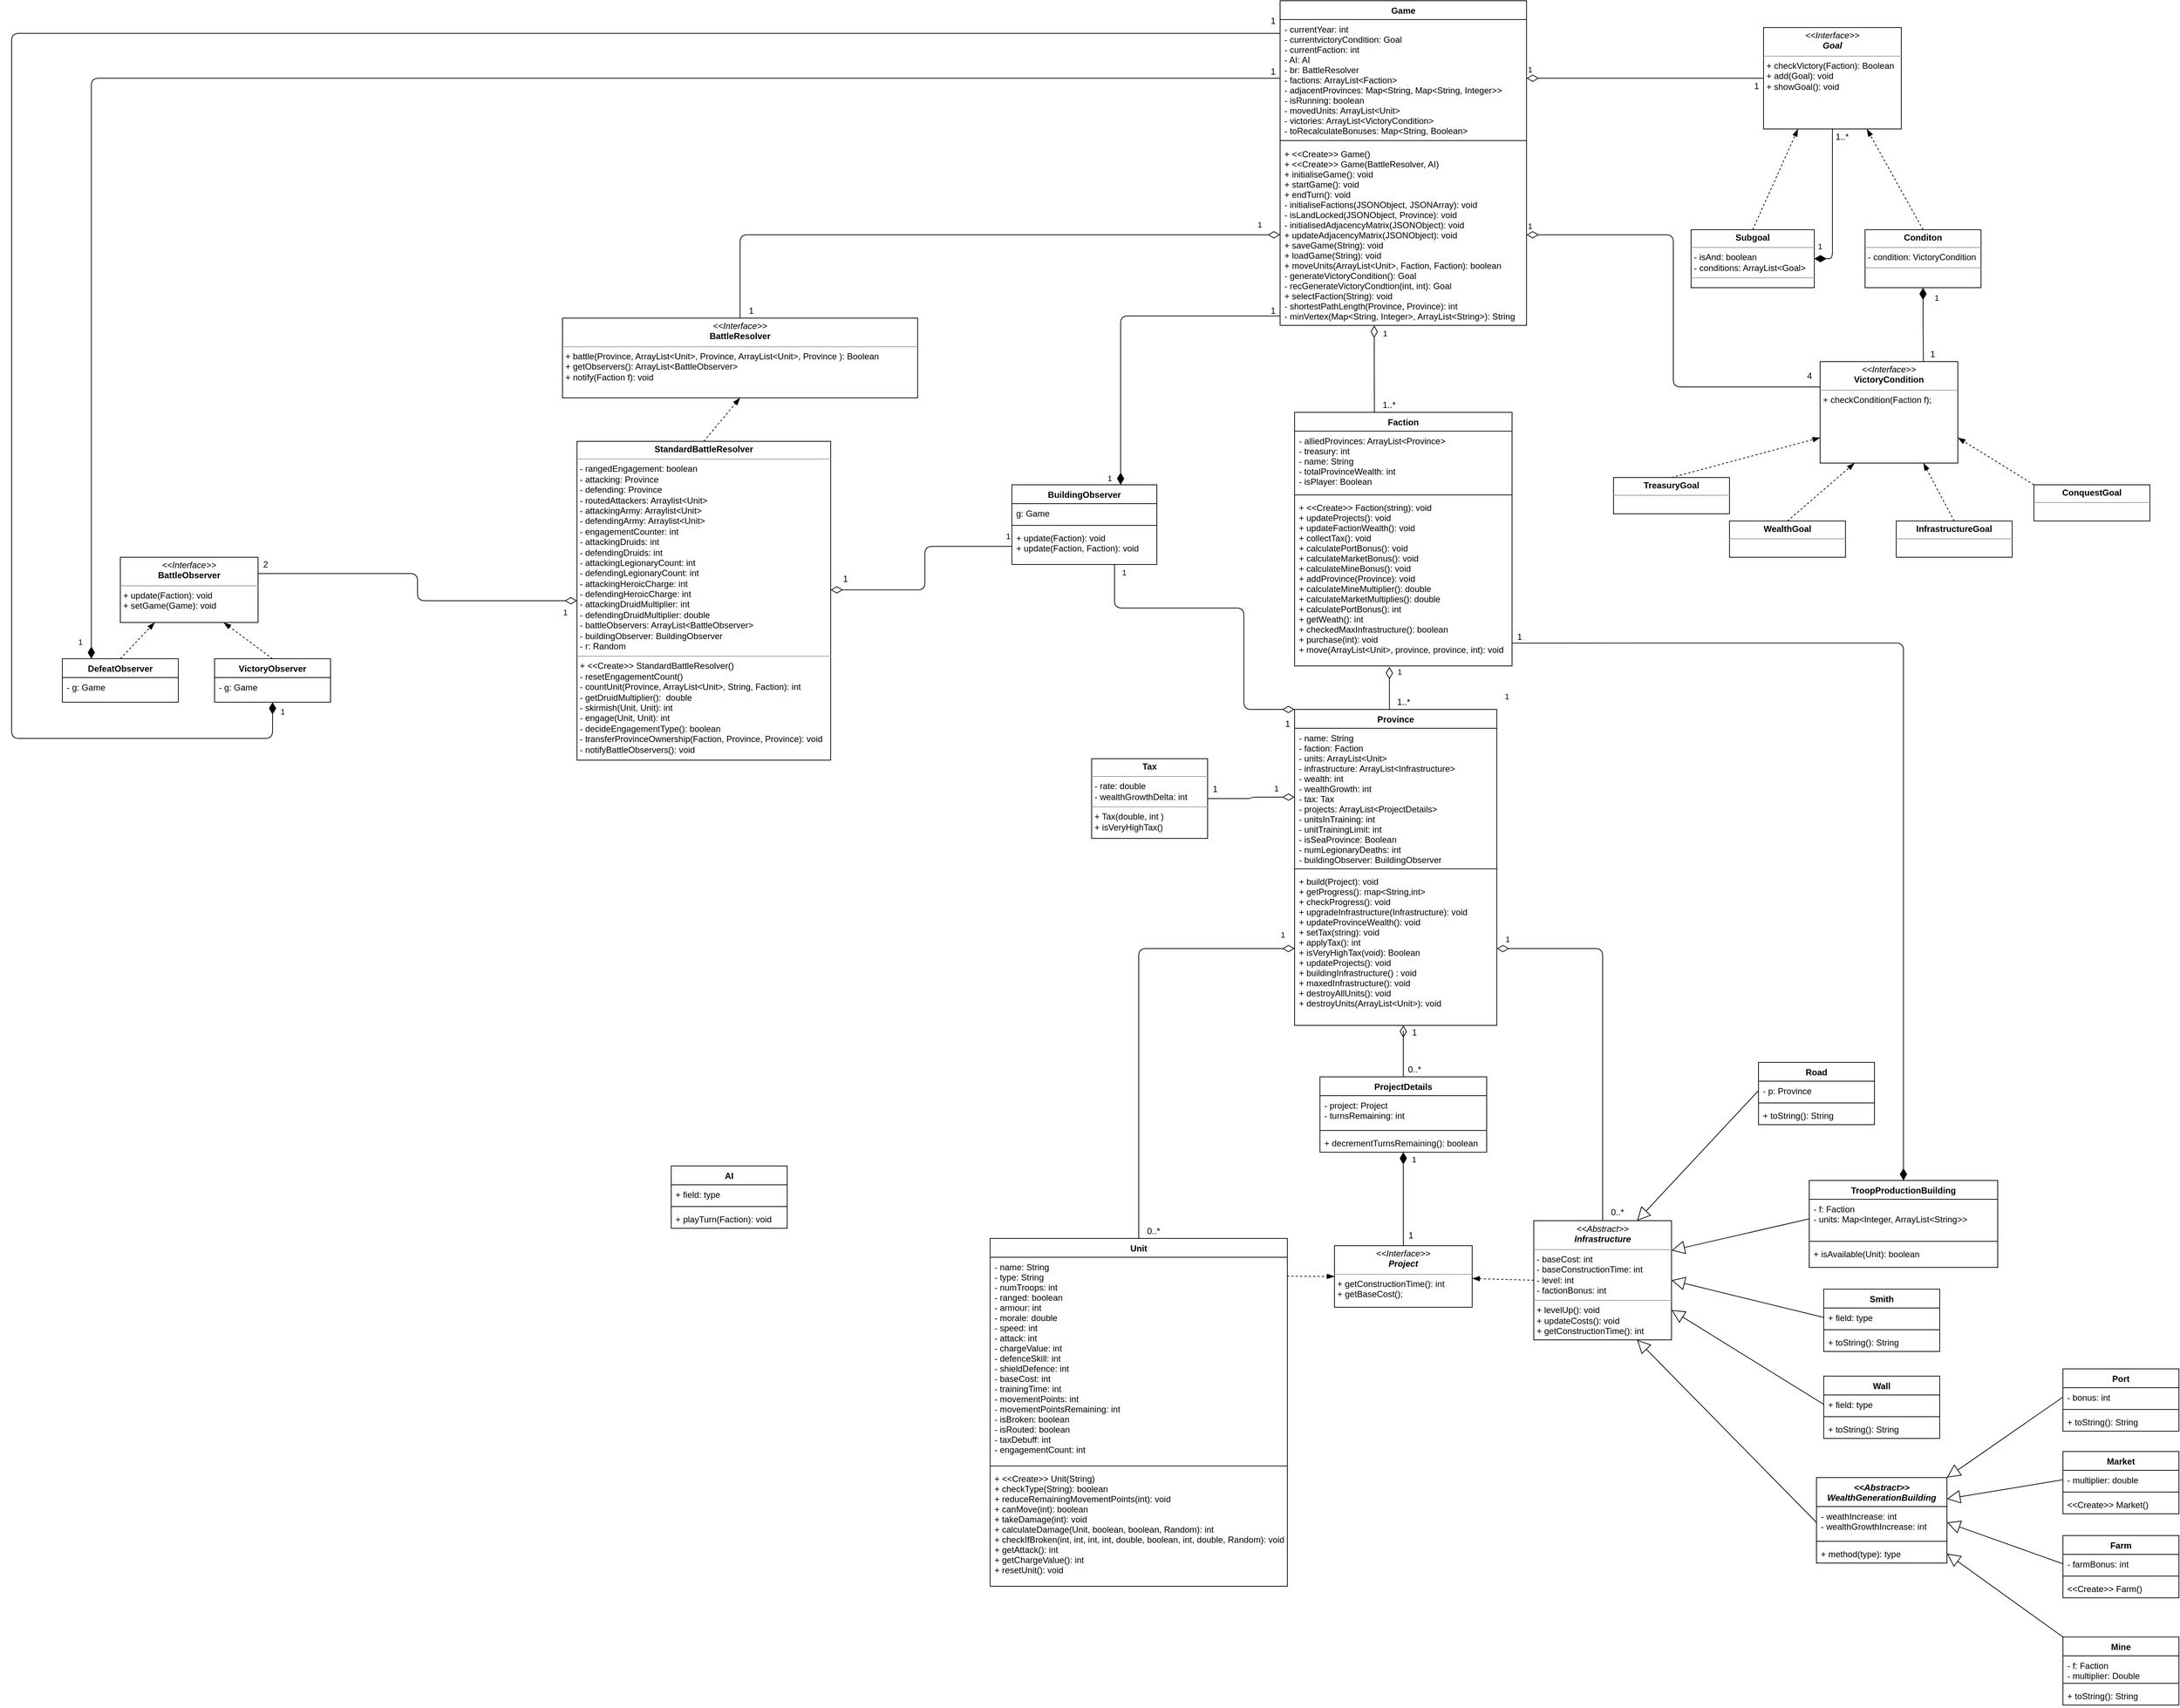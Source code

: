 <mxfile version="13.6.5">
    <diagram id="9PjJHHfhZJV7RTY0kCFV" name="Page-1">
        <mxGraphModel dx="1655" dy="1419" grid="1" gridSize="10" guides="1" tooltips="1" connect="1" arrows="1" fold="1" page="1" pageScale="1" pageWidth="827" pageHeight="1169" math="0" shadow="0">
            <root>
                <mxCell id="0"/>
                <mxCell id="1" parent="0"/>
                <mxCell id="140" value="&lt;p style=&quot;margin: 0px ; margin-top: 4px ; text-align: center&quot;&gt;&lt;i&gt;&amp;lt;&amp;lt;Interface&amp;gt;&amp;gt;&lt;/i&gt;&lt;br&gt;&lt;b&gt;&lt;i&gt;Goal&lt;/i&gt;&lt;/b&gt;&lt;/p&gt;&lt;hr size=&quot;1&quot;&gt;&lt;p style=&quot;margin: 0px ; margin-left: 4px&quot;&gt;&lt;span&gt;+ checkVictory(Faction): Boolean&lt;/span&gt;&lt;br&gt;&lt;/p&gt;&lt;p style=&quot;margin: 0px ; margin-left: 4px&quot;&gt;+ add(Goal): void&lt;/p&gt;&lt;p style=&quot;margin: 0px ; margin-left: 4px&quot;&gt;+ showGoal(): void&lt;/p&gt;" style="verticalAlign=top;align=left;overflow=fill;fontSize=12;fontFamily=Helvetica;html=1;" parent="1" vertex="1">
                    <mxGeometry x="1767" y="-131" width="190" height="140" as="geometry"/>
                </mxCell>
                <mxCell id="141" value="&lt;p style=&quot;margin: 0px ; margin-top: 4px ; text-align: center&quot;&gt;&lt;b&gt;Subgoal&lt;/b&gt;&lt;/p&gt;&lt;hr size=&quot;1&quot;&gt;&lt;p style=&quot;margin: 0px ; margin-left: 4px&quot;&gt;- isAnd: boolean&amp;nbsp;&lt;/p&gt;&lt;p style=&quot;margin: 0px ; margin-left: 4px&quot;&gt;- conditions: ArrayList&amp;lt;Goal&amp;gt;&lt;/p&gt;&lt;hr size=&quot;1&quot;&gt;&lt;p style=&quot;margin: 0px ; margin-left: 4px&quot;&gt;&lt;br&gt;&lt;/p&gt;" style="verticalAlign=top;align=left;overflow=fill;fontSize=12;fontFamily=Helvetica;html=1;" parent="1" vertex="1">
                    <mxGeometry x="1667" y="148" width="170" height="80" as="geometry"/>
                </mxCell>
                <mxCell id="142" value="&lt;p style=&quot;margin: 0px ; margin-top: 4px ; text-align: center&quot;&gt;&lt;b&gt;Conditon&lt;/b&gt;&lt;/p&gt;&lt;hr size=&quot;1&quot;&gt;&lt;p style=&quot;margin: 0px ; margin-left: 4px&quot;&gt;- condition: VictoryCondition&amp;nbsp;&lt;/p&gt;&lt;hr size=&quot;1&quot;&gt;&lt;p style=&quot;margin: 0px ; margin-left: 4px&quot;&gt;&lt;br&gt;&lt;/p&gt;" style="verticalAlign=top;align=left;overflow=fill;fontSize=12;fontFamily=Helvetica;html=1;" parent="1" vertex="1">
                    <mxGeometry x="1907" y="148" width="160" height="80" as="geometry"/>
                </mxCell>
                <mxCell id="144" value="&lt;p style=&quot;margin: 0px ; margin-top: 4px ; text-align: center&quot;&gt;&lt;b&gt;Tax&lt;/b&gt;&lt;/p&gt;&lt;hr size=&quot;1&quot;&gt;&lt;p style=&quot;margin: 0px ; margin-left: 4px&quot;&gt;- rate: double&lt;/p&gt;&lt;p style=&quot;margin: 0px ; margin-left: 4px&quot;&gt;- wealthGrowthDelta: int&lt;/p&gt;&lt;hr size=&quot;1&quot;&gt;&lt;p style=&quot;margin: 0px ; margin-left: 4px&quot;&gt;+ Tax(double, int )&amp;nbsp;&lt;/p&gt;&lt;p style=&quot;margin: 0px ; margin-left: 4px&quot;&gt;+ isVeryHighTax()&lt;/p&gt;" style="verticalAlign=top;align=left;overflow=fill;fontSize=12;fontFamily=Helvetica;html=1;" parent="1" vertex="1">
                    <mxGeometry x="840" y="878" width="160" height="110" as="geometry"/>
                </mxCell>
                <mxCell id="145" value="&lt;p style=&quot;margin: 0px ; margin-top: 4px ; text-align: center&quot;&gt;&lt;i&gt;&amp;lt;&amp;lt;Interface&amp;gt;&amp;gt;&lt;/i&gt;&lt;br&gt;&lt;b&gt;VictoryCondition&lt;/b&gt;&lt;/p&gt;&lt;hr size=&quot;1&quot;&gt;&lt;p style=&quot;margin: 0px ; margin-left: 4px&quot;&gt;&lt;span&gt;+ checkCondition(Faction f);&lt;br&gt;&lt;/span&gt;&lt;/p&gt;" style="verticalAlign=top;align=left;overflow=fill;fontSize=12;fontFamily=Helvetica;html=1;" parent="1" vertex="1">
                    <mxGeometry x="1845" y="330" width="190" height="140" as="geometry"/>
                </mxCell>
                <mxCell id="146" value="&lt;p style=&quot;margin: 0px ; margin-top: 4px ; text-align: center&quot;&gt;&lt;b&gt;TreasuryGoal&lt;/b&gt;&lt;/p&gt;&lt;hr size=&quot;1&quot;&gt;&lt;p style=&quot;margin: 0px ; margin-left: 4px&quot;&gt;&lt;/p&gt;&lt;p style=&quot;margin: 0px ; margin-left: 4px&quot;&gt;&lt;br&gt;&lt;/p&gt;" style="verticalAlign=top;align=left;overflow=fill;fontSize=12;fontFamily=Helvetica;html=1;" parent="1" vertex="1">
                    <mxGeometry x="1560" y="490" width="160" height="50" as="geometry"/>
                </mxCell>
                <mxCell id="148" value="&lt;p style=&quot;margin: 0px ; margin-top: 4px ; text-align: center&quot;&gt;&lt;b&gt;WealthGoal&lt;/b&gt;&lt;/p&gt;&lt;hr size=&quot;1&quot;&gt;&lt;p style=&quot;margin: 0px ; margin-left: 4px&quot;&gt;&lt;/p&gt;&lt;p style=&quot;margin: 0px ; margin-left: 4px&quot;&gt;&lt;br&gt;&lt;/p&gt;" style="verticalAlign=top;align=left;overflow=fill;fontSize=12;fontFamily=Helvetica;html=1;" parent="1" vertex="1">
                    <mxGeometry x="1720" y="550" width="160" height="50" as="geometry"/>
                </mxCell>
                <mxCell id="149" value="&lt;p style=&quot;margin: 0px ; margin-top: 4px ; text-align: center&quot;&gt;&lt;b&gt;InfrastructureGoal&lt;/b&gt;&lt;/p&gt;&lt;hr size=&quot;1&quot;&gt;&lt;p style=&quot;margin: 0px ; margin-left: 4px&quot;&gt;&lt;/p&gt;&lt;p style=&quot;margin: 0px ; margin-left: 4px&quot;&gt;&lt;br&gt;&lt;/p&gt;" style="verticalAlign=top;align=left;overflow=fill;fontSize=12;fontFamily=Helvetica;html=1;" parent="1" vertex="1">
                    <mxGeometry x="1950" y="550" width="160" height="50" as="geometry"/>
                </mxCell>
                <mxCell id="150" value="&lt;p style=&quot;margin: 0px ; margin-top: 4px ; text-align: center&quot;&gt;&lt;b&gt;ConquestGoal&lt;/b&gt;&lt;/p&gt;&lt;hr size=&quot;1&quot;&gt;&lt;p style=&quot;margin: 0px ; margin-left: 4px&quot;&gt;&lt;/p&gt;&lt;p style=&quot;margin: 0px ; margin-left: 4px&quot;&gt;&lt;br&gt;&lt;/p&gt;" style="verticalAlign=top;align=left;overflow=fill;fontSize=12;fontFamily=Helvetica;html=1;" parent="1" vertex="1">
                    <mxGeometry x="2140" y="500" width="160" height="50" as="geometry"/>
                </mxCell>
                <mxCell id="151" value="&lt;p style=&quot;margin: 0px ; margin-top: 4px ; text-align: center&quot;&gt;&lt;i&gt;&amp;lt;&amp;lt;Interface&amp;gt;&amp;gt;&lt;/i&gt;&lt;br&gt;&lt;b&gt;BattleResolver&lt;/b&gt;&lt;/p&gt;&lt;hr size=&quot;1&quot;&gt;&lt;p style=&quot;margin: 0px ; margin-left: 4px&quot;&gt;&lt;span&gt;+ battle(Province, ArrayList&amp;lt;Unit&amp;gt;, Province, ArrayList&amp;lt;Unit&amp;gt;, Province ): Boolean&lt;/span&gt;&lt;br&gt;&lt;/p&gt;&lt;p style=&quot;margin: 0px ; margin-left: 4px&quot;&gt;+ getObservers(): ArrayList&amp;lt;BattleObserver&amp;gt;&lt;/p&gt;&lt;p style=&quot;margin: 0px ; margin-left: 4px&quot;&gt;+ notify(Faction f): void&lt;/p&gt;" style="verticalAlign=top;align=left;overflow=fill;fontSize=12;fontFamily=Helvetica;html=1;" parent="1" vertex="1">
                    <mxGeometry x="110" y="270" width="490" height="110" as="geometry"/>
                </mxCell>
                <mxCell id="152" value="&lt;p style=&quot;margin: 0px ; margin-top: 4px ; text-align: center&quot;&gt;&lt;b&gt;StandardBattleResolver&lt;/b&gt;&lt;/p&gt;&lt;hr size=&quot;1&quot;&gt;&lt;p style=&quot;margin: 0px ; margin-left: 4px&quot;&gt;- rangedEngagement: boolean&amp;nbsp;&lt;/p&gt;&lt;p style=&quot;margin: 0px ; margin-left: 4px&quot;&gt;- attacking: Province&lt;/p&gt;&lt;p style=&quot;margin: 0px ; margin-left: 4px&quot;&gt;- defending: Province&lt;/p&gt;&lt;p style=&quot;margin: 0px ; margin-left: 4px&quot;&gt;- routedAttackers: Arraylist&amp;lt;Unit&amp;gt;&lt;/p&gt;&lt;p style=&quot;margin: 0px ; margin-left: 4px&quot;&gt;- attackingArmy: Arraylist&amp;lt;Unit&amp;gt;&lt;br&gt;&lt;/p&gt;&lt;p style=&quot;margin: 0px ; margin-left: 4px&quot;&gt;- defendingArmy: Arraylist&amp;lt;Unit&amp;gt;&lt;br&gt;&lt;/p&gt;&lt;p style=&quot;margin: 0px ; margin-left: 4px&quot;&gt;- engagementCounter: int&lt;/p&gt;&lt;p style=&quot;margin: 0px ; margin-left: 4px&quot;&gt;- attackingDruids: int&lt;/p&gt;&lt;p style=&quot;margin: 0px ; margin-left: 4px&quot;&gt;- defendingDruids: int&lt;/p&gt;&lt;p style=&quot;margin: 0px ; margin-left: 4px&quot;&gt;- attackingLegionaryCount: int&lt;/p&gt;&lt;p style=&quot;margin: 0px ; margin-left: 4px&quot;&gt;- defendingLegionaryCount: int&lt;/p&gt;&lt;p style=&quot;margin: 0px ; margin-left: 4px&quot;&gt;- attackingHeroicCharge: int&lt;/p&gt;&lt;p style=&quot;margin: 0px ; margin-left: 4px&quot;&gt;- defendingHeroicCharge: int&lt;/p&gt;&lt;p style=&quot;margin: 0px ; margin-left: 4px&quot;&gt;- attackingDruidMultiplier: int&lt;/p&gt;&lt;p style=&quot;margin: 0px ; margin-left: 4px&quot;&gt;- defendingDruidMultiplier: double&lt;/p&gt;&lt;p style=&quot;margin: 0px ; margin-left: 4px&quot;&gt;- battleObservers: ArrayList&amp;lt;BattleObserver&amp;gt;&lt;/p&gt;&lt;p style=&quot;margin: 0px ; margin-left: 4px&quot;&gt;- buildingObserver: BuildingObserver&lt;/p&gt;&lt;p style=&quot;margin: 0px ; margin-left: 4px&quot;&gt;- r: Random&lt;/p&gt;&lt;hr size=&quot;1&quot;&gt;&lt;p style=&quot;margin: 0px ; margin-left: 4px&quot;&gt;+ &amp;lt;&amp;lt;Create&amp;gt;&amp;gt; StandardBattleResolver()&lt;/p&gt;&lt;p style=&quot;margin: 0px ; margin-left: 4px&quot;&gt;- resetEngagementCount()&lt;/p&gt;&lt;p style=&quot;margin: 0px ; margin-left: 4px&quot;&gt;- countUnit(Province, ArrayList&amp;lt;Unit&amp;gt;, String, Faction): int&lt;/p&gt;&lt;p style=&quot;margin: 0px ; margin-left: 4px&quot;&gt;- getDruidMultiplier():&amp;nbsp; double&lt;/p&gt;&lt;p style=&quot;margin: 0px ; margin-left: 4px&quot;&gt;- skirmish(Unit, Unit): int&lt;/p&gt;&lt;p style=&quot;margin: 0px ; margin-left: 4px&quot;&gt;- engage(Unit, Unit): int&amp;nbsp;&lt;/p&gt;&lt;p style=&quot;margin: 0px ; margin-left: 4px&quot;&gt;- decideEngagementType(): boolean&lt;/p&gt;&lt;p style=&quot;margin: 0px ; margin-left: 4px&quot;&gt;- transferProvinceOwnership(Faction, Province, Province): void&lt;/p&gt;&lt;p style=&quot;margin: 0px ; margin-left: 4px&quot;&gt;- notifyBattleObservers(): void&lt;/p&gt;&lt;p style=&quot;margin: 0px ; margin-left: 4px&quot;&gt;&lt;br&gt;&lt;/p&gt;" style="verticalAlign=top;align=left;overflow=fill;fontSize=12;fontFamily=Helvetica;html=1;" parent="1" vertex="1">
                    <mxGeometry x="130" y="440" width="350" height="440" as="geometry"/>
                </mxCell>
                <mxCell id="81" value="Game" style="swimlane;fontStyle=1;align=center;verticalAlign=top;childLayout=stackLayout;horizontal=1;startSize=26;horizontalStack=0;resizeParent=1;resizeParentMax=0;resizeLast=0;collapsible=1;marginBottom=0;" parent="1" vertex="1">
                    <mxGeometry x="1100" y="-168" width="340" height="448" as="geometry"/>
                </mxCell>
                <mxCell id="82" value="- currentYear: int&#10;- currentvictoryCondition: Goal&#10;- currentFaction: int&#10;- AI: AI&#10;- br: BattleResolver&#10;- factions: ArrayList&lt;Faction&gt;&#10;- adjacentProvinces: Map&lt;String, Map&lt;String, Integer&gt;&gt;&#10;- isRunning: boolean&#10;- movedUnits: ArrayList&lt;Unit&gt;&#10;- victories: ArrayList&lt;VictoryCondition&gt;&#10;- toRecalculateBonuses: Map&lt;String, Boolean&gt;&#10;&#10;&#10;" style="text;strokeColor=none;fillColor=none;align=left;verticalAlign=top;spacingLeft=4;spacingRight=4;overflow=hidden;rotatable=0;points=[[0,0.5],[1,0.5]];portConstraint=eastwest;" parent="81" vertex="1">
                    <mxGeometry y="26" width="340" height="162" as="geometry"/>
                </mxCell>
                <mxCell id="83" value="" style="line;strokeWidth=1;fillColor=none;align=left;verticalAlign=middle;spacingTop=-1;spacingLeft=3;spacingRight=3;rotatable=0;labelPosition=right;points=[];portConstraint=eastwest;" parent="81" vertex="1">
                    <mxGeometry y="188" width="340" height="10" as="geometry"/>
                </mxCell>
                <mxCell id="84" value="+ &lt;&lt;Create&gt;&gt; Game()&#10;+ &lt;&lt;Create&gt;&gt; Game(BattleResolver, AI) &#10;+ initialiseGame(): void&#10;+ startGame(): void&#10;+ endTurn(): void&#10;- initialiseFactions(JSONObject, JSONArray): void&#10;- isLandLocked(JSONObject, Province): void&#10;- initialisedAdjacencyMatrix(JSONObject): void&#10;+ updateAdjacencyMatrix(JSONObject): void&#10;+ saveGame(String): void&#10;+ loadGame(String): void&#10;+ moveUnits(ArrayList&lt;Unit&gt;, Faction, Faction): boolean&#10;- generateVictoryCondition(): Goal&#10;- recGenerateVictoryCondtion(int, int): Goal&#10;+ selectFaction(String): void&#10;- shortestPathLength(Province, Province): int&#10;- minVertex(Map&lt;String, Integer&gt;, ArrayList&lt;String&gt;): String" style="text;strokeColor=none;fillColor=none;align=left;verticalAlign=top;spacingLeft=4;spacingRight=4;overflow=hidden;rotatable=0;points=[[0,0.5],[1,0.5]];portConstraint=eastwest;" parent="81" vertex="1">
                    <mxGeometry y="198" width="340" height="250" as="geometry"/>
                </mxCell>
                <mxCell id="153" value="&lt;p style=&quot;margin: 0px ; margin-top: 4px ; text-align: center&quot;&gt;&lt;i&gt;&amp;lt;&amp;lt;Interface&amp;gt;&amp;gt;&lt;/i&gt;&lt;br&gt;&lt;b&gt;&lt;i&gt;Project&lt;/i&gt;&lt;/b&gt;&lt;/p&gt;&lt;hr size=&quot;1&quot;&gt;&lt;p style=&quot;margin: 0px ; margin-left: 4px&quot;&gt;+ getConstructionTime(): int&lt;/p&gt;&lt;p style=&quot;margin: 0px ; margin-left: 4px&quot;&gt;+ getBaseCost();&lt;/p&gt;" style="verticalAlign=top;align=left;overflow=fill;fontSize=12;fontFamily=Helvetica;html=1;" parent="1" vertex="1">
                    <mxGeometry x="1175" y="1550" width="190" height="85" as="geometry"/>
                </mxCell>
                <mxCell id="155" value="&lt;p style=&quot;margin: 0px ; margin-top: 4px ; text-align: center&quot;&gt;&lt;i&gt;&amp;lt;&amp;lt;Interface&amp;gt;&amp;gt;&lt;/i&gt;&lt;br&gt;&lt;b&gt;BattleObserver&lt;/b&gt;&lt;/p&gt;&lt;hr size=&quot;1&quot;&gt;&lt;p style=&quot;margin: 0px ; margin-left: 4px&quot;&gt;&lt;span&gt;+ update(Faction): void&lt;/span&gt;&lt;/p&gt;&lt;p style=&quot;margin: 0px ; margin-left: 4px&quot;&gt;&lt;span&gt;+ setGame(Game): void&lt;/span&gt;&lt;/p&gt;" style="verticalAlign=top;align=left;overflow=fill;fontSize=12;fontFamily=Helvetica;html=1;" parent="1" vertex="1">
                    <mxGeometry x="-500" y="600" width="190" height="90" as="geometry"/>
                </mxCell>
                <mxCell id="6" value="Faction" style="swimlane;fontStyle=1;align=center;verticalAlign=top;childLayout=stackLayout;horizontal=1;startSize=26;horizontalStack=0;resizeParent=1;resizeParentMax=0;resizeLast=0;collapsible=1;marginBottom=0;" parent="1" vertex="1">
                    <mxGeometry x="1120" y="400" width="300" height="350" as="geometry"/>
                </mxCell>
                <mxCell id="7" value="- alliedProvinces: ArrayList&lt;Province&gt;&#10;- treasury: int&#10;- name: String&#10;- totalProvinceWealth: int&#10;- isPlayer: Boolean" style="text;strokeColor=none;fillColor=none;align=left;verticalAlign=top;spacingLeft=4;spacingRight=4;overflow=hidden;rotatable=0;points=[[0,0.5],[1,0.5]];portConstraint=eastwest;" parent="6" vertex="1">
                    <mxGeometry y="26" width="300" height="84" as="geometry"/>
                </mxCell>
                <mxCell id="8" value="" style="line;strokeWidth=1;fillColor=none;align=left;verticalAlign=middle;spacingTop=-1;spacingLeft=3;spacingRight=3;rotatable=0;labelPosition=right;points=[];portConstraint=eastwest;" parent="6" vertex="1">
                    <mxGeometry y="110" width="300" height="8" as="geometry"/>
                </mxCell>
                <mxCell id="9" value="+ &lt;&lt;Create&gt;&gt; Faction(string): void&#10;+ updateProjects(): void&#10;+ updateFactionWealth(): void&#10;+ collectTax(): void&#10;+ calculatePortBonus(): void&#10;+ calculateMarketBonus(): void&#10;+ calculateMineBonus(): void&#10;+ addProvince(Province): void&#10;+ calculateMineMultiplier(): double&#10;+ calculateMarketMultiplies(): double&#10;+ calculatePortBonus(): int&#10;+ getWeath(): int&#10;+ checkedMaxInfrastructure(): boolean&#10;+ purchase(int): void&#10;+ move(ArrayList&lt;Unit&gt;, province, province, int): void&#10;&#10;&#10;&#10;" style="text;strokeColor=none;fillColor=none;align=left;verticalAlign=top;spacingLeft=4;spacingRight=4;overflow=hidden;rotatable=0;points=[[0,0.5],[1,0.5]];portConstraint=eastwest;" parent="6" vertex="1">
                    <mxGeometry y="118" width="300" height="232" as="geometry"/>
                </mxCell>
                <mxCell id="173" value="1" style="endArrow=none;html=1;endSize=12;startArrow=diamondThin;startSize=14;startFill=0;edgeStyle=orthogonalEdgeStyle;align=left;verticalAlign=bottom;exitX=0.382;exitY=1.001;exitDx=0;exitDy=0;exitPerimeter=0;entryX=0.367;entryY=0;entryDx=0;entryDy=0;entryPerimeter=0;endFill=0;" parent="1" source="84" target="6" edge="1">
                    <mxGeometry x="-0.001" y="41" relative="1" as="geometry">
                        <mxPoint x="1330" y="340" as="sourcePoint"/>
                        <mxPoint x="1490" y="340" as="targetPoint"/>
                        <mxPoint x="-31" y="-40" as="offset"/>
                    </mxGeometry>
                </mxCell>
                <mxCell id="174" value="1..*" style="text;html=1;align=center;verticalAlign=middle;resizable=0;points=[];autosize=1;" parent="1" vertex="1">
                    <mxGeometry x="1234.5" y="380" width="30" height="20" as="geometry"/>
                </mxCell>
                <mxCell id="175" value="1" style="endArrow=none;html=1;endSize=12;startArrow=diamondThin;startSize=14;startFill=0;edgeStyle=orthogonalEdgeStyle;align=left;verticalAlign=bottom;exitX=0.436;exitY=1.006;exitDx=0;exitDy=0;exitPerimeter=0;entryX=0.469;entryY=-0.001;entryDx=0;entryDy=0;entryPerimeter=0;endFill=0;" parent="1" source="9" target="106" edge="1">
                    <mxGeometry x="-0.454" y="9" relative="1" as="geometry">
                        <mxPoint x="1250" y="780" as="sourcePoint"/>
                        <mxPoint x="1250.22" y="899.75" as="targetPoint"/>
                        <mxPoint as="offset"/>
                        <Array as="points">
                            <mxPoint x="1251" y="770"/>
                            <mxPoint x="1251" y="770"/>
                        </Array>
                    </mxGeometry>
                </mxCell>
                <mxCell id="176" value="1..*" style="text;html=1;align=center;verticalAlign=middle;resizable=0;points=[];autosize=1;" parent="1" vertex="1">
                    <mxGeometry x="1255" y="790" width="30" height="20" as="geometry"/>
                </mxCell>
                <mxCell id="177" value="1" style="endArrow=none;html=1;endSize=12;startArrow=diamondThin;startSize=14;startFill=0;edgeStyle=orthogonalEdgeStyle;align=left;verticalAlign=bottom;entryX=0.5;entryY=0;entryDx=0;entryDy=0;endFill=0;" parent="1" source="109" target="14" edge="1">
                    <mxGeometry x="-0.931" y="-10" relative="1" as="geometry">
                        <mxPoint x="1040" y="1160" as="sourcePoint"/>
                        <mxPoint x="1040.22" y="1279.75" as="targetPoint"/>
                        <mxPoint as="offset"/>
                    </mxGeometry>
                </mxCell>
                <mxCell id="178" value="0..*" style="text;html=1;align=center;verticalAlign=middle;resizable=0;points=[];autosize=1;" parent="1" vertex="1">
                    <mxGeometry x="910" y="1520" width="30" height="20" as="geometry"/>
                </mxCell>
                <mxCell id="179" value="" style="html=1;verticalAlign=bottom;endArrow=blockThin;dashed=1;endSize=8;exitX=0.999;exitY=0.092;exitDx=0;exitDy=0;entryX=0;entryY=0.5;entryDx=0;entryDy=0;exitPerimeter=0;endFill=1;" parent="1" source="15" target="153" edge="1">
                    <mxGeometry relative="1" as="geometry">
                        <mxPoint x="1450" y="1370" as="sourcePoint"/>
                        <mxPoint x="1370" y="1370" as="targetPoint"/>
                    </mxGeometry>
                </mxCell>
                <mxCell id="180" value="" style="endArrow=none;html=1;endSize=12;startArrow=diamondThin;startSize=14;startFill=0;edgeStyle=orthogonalEdgeStyle;align=left;verticalAlign=bottom;endFill=0;entryX=0.5;entryY=0;entryDx=0;entryDy=0;" parent="1" source="109" target="110" edge="1">
                    <mxGeometry x="-0.13" y="20" relative="1" as="geometry">
                        <mxPoint x="1270" y="1250" as="sourcePoint"/>
                        <mxPoint x="1306" y="1290" as="targetPoint"/>
                        <mxPoint as="offset"/>
                        <Array as="points">
                            <mxPoint x="1270" y="1250"/>
                            <mxPoint x="1270" y="1250"/>
                        </Array>
                    </mxGeometry>
                </mxCell>
                <mxCell id="181" value="0..*" style="text;html=1;align=center;verticalAlign=middle;resizable=0;points=[];autosize=1;" parent="1" vertex="1">
                    <mxGeometry x="1270" y="1297" width="30" height="20" as="geometry"/>
                </mxCell>
                <mxCell id="182" value="1" style="endArrow=none;html=1;endSize=12;startArrow=diamondThin;startSize=14;startFill=1;edgeStyle=orthogonalEdgeStyle;align=left;verticalAlign=bottom;endFill=0;entryX=0.5;entryY=0;entryDx=0;entryDy=0;" parent="1" source="113" target="153" edge="1">
                    <mxGeometry x="-0.705" y="10" relative="1" as="geometry">
                        <mxPoint x="1409" y="1144" as="sourcePoint"/>
                        <mxPoint x="1565" y="1380" as="targetPoint"/>
                        <mxPoint as="offset"/>
                        <Array as="points">
                            <mxPoint x="1270" y="1450"/>
                            <mxPoint x="1270" y="1450"/>
                        </Array>
                    </mxGeometry>
                </mxCell>
                <mxCell id="183" value="1" style="text;html=1;align=center;verticalAlign=middle;resizable=0;points=[];autosize=1;" parent="1" vertex="1">
                    <mxGeometry x="1270" y="1526" width="20" height="20" as="geometry"/>
                </mxCell>
                <mxCell id="110" value="ProjectDetails" style="swimlane;fontStyle=1;align=center;verticalAlign=top;childLayout=stackLayout;horizontal=1;startSize=26;horizontalStack=0;resizeParent=1;resizeParentMax=0;resizeLast=0;collapsible=1;marginBottom=0;" parent="1" vertex="1">
                    <mxGeometry x="1155" y="1317" width="230" height="104" as="geometry"/>
                </mxCell>
                <mxCell id="111" value="- project: Project&#10;- turnsRemaining: int" style="text;strokeColor=none;fillColor=none;align=left;verticalAlign=top;spacingLeft=4;spacingRight=4;overflow=hidden;rotatable=0;points=[[0,0.5],[1,0.5]];portConstraint=eastwest;" parent="110" vertex="1">
                    <mxGeometry y="26" width="230" height="44" as="geometry"/>
                </mxCell>
                <mxCell id="112" value="" style="line;strokeWidth=1;fillColor=none;align=left;verticalAlign=middle;spacingTop=-1;spacingLeft=3;spacingRight=3;rotatable=0;labelPosition=right;points=[];portConstraint=eastwest;" parent="110" vertex="1">
                    <mxGeometry y="70" width="230" height="8" as="geometry"/>
                </mxCell>
                <mxCell id="113" value="+ decrementTurnsRemaining(): boolean" style="text;strokeColor=none;fillColor=none;align=left;verticalAlign=top;spacingLeft=4;spacingRight=4;overflow=hidden;rotatable=0;points=[[0,0.5],[1,0.5]];portConstraint=eastwest;" parent="110" vertex="1">
                    <mxGeometry y="78" width="230" height="26" as="geometry"/>
                </mxCell>
                <mxCell id="184" value="1" style="text;html=1;align=center;verticalAlign=middle;resizable=0;points=[];autosize=1;" parent="1" vertex="1">
                    <mxGeometry x="1275" y="1246" width="20" height="20" as="geometry"/>
                </mxCell>
                <mxCell id="185" value="" style="html=1;verticalAlign=bottom;endArrow=blockThin;dashed=1;endSize=8;exitX=0;exitY=0.5;exitDx=0;exitDy=0;endFill=1;" parent="1" source="191" target="153" edge="1">
                    <mxGeometry relative="1" as="geometry">
                        <mxPoint x="1129.64" y="1602.128" as="sourcePoint"/>
                        <mxPoint x="1185" y="1602.5" as="targetPoint"/>
                    </mxGeometry>
                </mxCell>
                <mxCell id="186" value="1" style="endArrow=none;html=1;endSize=12;startArrow=diamondThin;startSize=14;startFill=0;edgeStyle=orthogonalEdgeStyle;align=left;verticalAlign=bottom;endFill=0;" parent="1" source="109" target="191" edge="1">
                    <mxGeometry x="-0.961" y="4" relative="1" as="geometry">
                        <mxPoint x="1128.047" y="1161.384" as="sourcePoint"/>
                        <mxPoint x="950" y="1550" as="targetPoint"/>
                        <mxPoint as="offset"/>
                    </mxGeometry>
                </mxCell>
                <mxCell id="187" value="0..*" style="text;html=1;align=center;verticalAlign=middle;resizable=0;points=[];autosize=1;" parent="1" vertex="1">
                    <mxGeometry x="1550" y="1494" width="30" height="20" as="geometry"/>
                </mxCell>
                <mxCell id="189" value="1" style="endArrow=none;html=1;endSize=12;startArrow=diamondThin;startSize=14;startFill=0;edgeStyle=orthogonalEdgeStyle;align=left;verticalAlign=bottom;entryX=1;entryY=0.5;entryDx=0;entryDy=0;endFill=0;exitX=0;exitY=0.5;exitDx=0;exitDy=0;" parent="1" source="107" target="144" edge="1">
                    <mxGeometry x="-0.5" y="-3" relative="1" as="geometry">
                        <mxPoint x="1128.047" y="1161.384" as="sourcePoint"/>
                        <mxPoint x="950" y="1550" as="targetPoint"/>
                        <mxPoint as="offset"/>
                    </mxGeometry>
                </mxCell>
                <mxCell id="190" value="1" style="text;html=1;align=center;verticalAlign=middle;resizable=0;points=[];autosize=1;" parent="1" vertex="1">
                    <mxGeometry x="1000" y="910" width="20" height="20" as="geometry"/>
                </mxCell>
                <mxCell id="191" value="&lt;p style=&quot;margin: 0px ; margin-top: 4px ; text-align: center&quot;&gt;&lt;i&gt;&amp;lt;&amp;lt;Abstract&amp;gt;&amp;gt;&lt;/i&gt;&lt;br&gt;&lt;b&gt;&lt;i&gt;Infrastructure&lt;/i&gt;&lt;/b&gt;&lt;/p&gt;&lt;hr size=&quot;1&quot;&gt;&lt;p style=&quot;margin: 0px ; margin-left: 4px&quot;&gt;- baseCost: int&lt;br style=&quot;padding: 0px ; margin: 0px&quot;&gt;- baseConstructionTime: int&lt;br style=&quot;padding: 0px ; margin: 0px&quot;&gt;- level: int&lt;br style=&quot;padding: 0px ; margin: 0px&quot;&gt;- factionBonus: int&lt;br&gt;&lt;/p&gt;&lt;hr size=&quot;1&quot;&gt;&lt;p style=&quot;margin: 0px ; margin-left: 4px&quot;&gt;+ levelUp(): void&lt;br style=&quot;padding: 0px ; margin: 0px&quot;&gt;+ updateCosts(): void&lt;br&gt;&lt;/p&gt;&lt;p style=&quot;margin: 0px ; margin-left: 4px&quot;&gt;+ getConstructionTime(): int&lt;/p&gt;" style="verticalAlign=top;align=left;overflow=fill;fontSize=12;fontFamily=Helvetica;html=1;" parent="1" vertex="1">
                    <mxGeometry x="1450" y="1515.5" width="190" height="164.5" as="geometry"/>
                </mxCell>
                <mxCell id="120" value="&lt;&lt;Abstract&gt;&gt;&#10;WealthGenerationBuilding" style="swimlane;fontStyle=3;align=center;verticalAlign=top;childLayout=stackLayout;horizontal=1;startSize=40;horizontalStack=0;resizeParent=1;resizeParentMax=0;resizeLast=0;collapsible=1;marginBottom=0;" parent="1" vertex="1">
                    <mxGeometry x="1840" y="1870" width="180" height="118" as="geometry"/>
                </mxCell>
                <mxCell id="121" value="- weathIncrease: int&#10;- wealthGrowthIncrease: int" style="text;strokeColor=none;fillColor=none;align=left;verticalAlign=top;spacingLeft=4;spacingRight=4;overflow=hidden;rotatable=0;points=[[0,0.5],[1,0.5]];portConstraint=eastwest;" parent="120" vertex="1">
                    <mxGeometry y="40" width="180" height="44" as="geometry"/>
                </mxCell>
                <mxCell id="122" value="" style="line;strokeWidth=1;fillColor=none;align=left;verticalAlign=middle;spacingTop=-1;spacingLeft=3;spacingRight=3;rotatable=0;labelPosition=right;points=[];portConstraint=eastwest;" parent="120" vertex="1">
                    <mxGeometry y="84" width="180" height="8" as="geometry"/>
                </mxCell>
                <mxCell id="123" value="+ method(type): type" style="text;strokeColor=none;fillColor=none;align=left;verticalAlign=top;spacingLeft=4;spacingRight=4;overflow=hidden;rotatable=0;points=[[0,0.5],[1,0.5]];portConstraint=eastwest;" parent="120" vertex="1">
                    <mxGeometry y="92" width="180" height="26" as="geometry"/>
                </mxCell>
                <mxCell id="71" value="Smith" style="swimlane;fontStyle=1;align=center;verticalAlign=top;childLayout=stackLayout;horizontal=1;startSize=26;horizontalStack=0;resizeParent=1;resizeParentMax=0;resizeLast=0;collapsible=1;marginBottom=0;" parent="1" vertex="1">
                    <mxGeometry x="1850" y="1610" width="160" height="86" as="geometry"/>
                </mxCell>
                <mxCell id="72" value="+ field: type" style="text;strokeColor=none;fillColor=none;align=left;verticalAlign=top;spacingLeft=4;spacingRight=4;overflow=hidden;rotatable=0;points=[[0,0.5],[1,0.5]];portConstraint=eastwest;" parent="71" vertex="1">
                    <mxGeometry y="26" width="160" height="26" as="geometry"/>
                </mxCell>
                <mxCell id="73" value="" style="line;strokeWidth=1;fillColor=none;align=left;verticalAlign=middle;spacingTop=-1;spacingLeft=3;spacingRight=3;rotatable=0;labelPosition=right;points=[];portConstraint=eastwest;" parent="71" vertex="1">
                    <mxGeometry y="52" width="160" height="8" as="geometry"/>
                </mxCell>
                <mxCell id="74" value="+ toString(): String" style="text;strokeColor=none;fillColor=none;align=left;verticalAlign=top;spacingLeft=4;spacingRight=4;overflow=hidden;rotatable=0;points=[[0,0.5],[1,0.5]];portConstraint=eastwest;" parent="71" vertex="1">
                    <mxGeometry y="60" width="160" height="26" as="geometry"/>
                </mxCell>
                <mxCell id="75" value="Wall" style="swimlane;fontStyle=1;align=center;verticalAlign=top;childLayout=stackLayout;horizontal=1;startSize=26;horizontalStack=0;resizeParent=1;resizeParentMax=0;resizeLast=0;collapsible=1;marginBottom=0;" parent="1" vertex="1">
                    <mxGeometry x="1850" y="1730" width="160" height="86" as="geometry"/>
                </mxCell>
                <mxCell id="76" value="+ field: type" style="text;strokeColor=none;fillColor=none;align=left;verticalAlign=top;spacingLeft=4;spacingRight=4;overflow=hidden;rotatable=0;points=[[0,0.5],[1,0.5]];portConstraint=eastwest;" parent="75" vertex="1">
                    <mxGeometry y="26" width="160" height="26" as="geometry"/>
                </mxCell>
                <mxCell id="77" value="" style="line;strokeWidth=1;fillColor=none;align=left;verticalAlign=middle;spacingTop=-1;spacingLeft=3;spacingRight=3;rotatable=0;labelPosition=right;points=[];portConstraint=eastwest;" parent="75" vertex="1">
                    <mxGeometry y="52" width="160" height="8" as="geometry"/>
                </mxCell>
                <mxCell id="78" value="+ toString(): String" style="text;strokeColor=none;fillColor=none;align=left;verticalAlign=top;spacingLeft=4;spacingRight=4;overflow=hidden;rotatable=0;points=[[0,0.5],[1,0.5]];portConstraint=eastwest;" parent="75" vertex="1">
                    <mxGeometry y="60" width="160" height="26" as="geometry"/>
                </mxCell>
                <mxCell id="193" value="" style="endArrow=block;endSize=16;endFill=0;html=1;entryX=1;entryY=0.25;entryDx=0;entryDy=0;exitX=0;exitY=0.5;exitDx=0;exitDy=0;" parent="1" source="48" target="191" edge="1">
                    <mxGeometry width="160" relative="1" as="geometry">
                        <mxPoint x="1820" y="1340" as="sourcePoint"/>
                        <mxPoint x="1980" y="1550" as="targetPoint"/>
                    </mxGeometry>
                </mxCell>
                <mxCell id="194" value="" style="endArrow=block;endSize=16;endFill=0;html=1;entryX=0.75;entryY=0;entryDx=0;entryDy=0;exitX=0;exitY=0.5;exitDx=0;exitDy=0;" parent="1" source="68" target="191" edge="1">
                    <mxGeometry width="160" relative="1" as="geometry">
                        <mxPoint x="1787.5" y="1566.5" as="sourcePoint"/>
                        <mxPoint x="1560" y="1730" as="targetPoint"/>
                    </mxGeometry>
                </mxCell>
                <mxCell id="195" value="" style="endArrow=block;endSize=16;endFill=0;html=1;entryX=1;entryY=0.5;entryDx=0;entryDy=0;exitX=0;exitY=0.5;exitDx=0;exitDy=0;" parent="1" source="72" target="191" edge="1">
                    <mxGeometry width="160" relative="1" as="geometry">
                        <mxPoint x="1840" y="1372" as="sourcePoint"/>
                        <mxPoint x="1612.5" y="1535.5" as="targetPoint"/>
                    </mxGeometry>
                </mxCell>
                <mxCell id="196" value="" style="endArrow=block;endSize=16;endFill=0;html=1;entryX=1;entryY=0.75;entryDx=0;entryDy=0;exitX=0;exitY=0.5;exitDx=0;exitDy=0;" parent="1" source="76" target="191" edge="1">
                    <mxGeometry width="160" relative="1" as="geometry">
                        <mxPoint x="1850" y="1382" as="sourcePoint"/>
                        <mxPoint x="1622.5" y="1545.5" as="targetPoint"/>
                    </mxGeometry>
                </mxCell>
                <mxCell id="197" value="" style="endArrow=block;endSize=16;endFill=0;html=1;entryX=0.75;entryY=1;entryDx=0;entryDy=0;exitX=0;exitY=0.5;exitDx=0;exitDy=0;" parent="1" source="121" target="191" edge="1">
                    <mxGeometry width="160" relative="1" as="geometry">
                        <mxPoint x="1860" y="1392" as="sourcePoint"/>
                        <mxPoint x="1632.5" y="1555.5" as="targetPoint"/>
                    </mxGeometry>
                </mxCell>
                <mxCell id="51" value="Port" style="swimlane;fontStyle=1;align=center;verticalAlign=top;childLayout=stackLayout;horizontal=1;startSize=26;horizontalStack=0;resizeParent=1;resizeParentMax=0;resizeLast=0;collapsible=1;marginBottom=0;" parent="1" vertex="1">
                    <mxGeometry x="2180" y="1720" width="160" height="86" as="geometry"/>
                </mxCell>
                <mxCell id="52" value="- bonus: int" style="text;strokeColor=none;fillColor=none;align=left;verticalAlign=top;spacingLeft=4;spacingRight=4;overflow=hidden;rotatable=0;points=[[0,0.5],[1,0.5]];portConstraint=eastwest;" parent="51" vertex="1">
                    <mxGeometry y="26" width="160" height="26" as="geometry"/>
                </mxCell>
                <mxCell id="53" value="" style="line;strokeWidth=1;fillColor=none;align=left;verticalAlign=middle;spacingTop=-1;spacingLeft=3;spacingRight=3;rotatable=0;labelPosition=right;points=[];portConstraint=eastwest;" parent="51" vertex="1">
                    <mxGeometry y="52" width="160" height="8" as="geometry"/>
                </mxCell>
                <mxCell id="54" value="+ toString(): String" style="text;strokeColor=none;fillColor=none;align=left;verticalAlign=top;spacingLeft=4;spacingRight=4;overflow=hidden;rotatable=0;points=[[0,0.5],[1,0.5]];portConstraint=eastwest;" parent="51" vertex="1">
                    <mxGeometry y="60" width="160" height="26" as="geometry"/>
                </mxCell>
                <mxCell id="55" value="Market" style="swimlane;fontStyle=1;align=center;verticalAlign=top;childLayout=stackLayout;horizontal=1;startSize=26;horizontalStack=0;resizeParent=1;resizeParentMax=0;resizeLast=0;collapsible=1;marginBottom=0;" parent="1" vertex="1">
                    <mxGeometry x="2180" y="1834" width="160" height="86" as="geometry"/>
                </mxCell>
                <mxCell id="56" value="- multiplier: double" style="text;strokeColor=none;fillColor=none;align=left;verticalAlign=top;spacingLeft=4;spacingRight=4;overflow=hidden;rotatable=0;points=[[0,0.5],[1,0.5]];portConstraint=eastwest;" parent="55" vertex="1">
                    <mxGeometry y="26" width="160" height="26" as="geometry"/>
                </mxCell>
                <mxCell id="57" value="" style="line;strokeWidth=1;fillColor=none;align=left;verticalAlign=middle;spacingTop=-1;spacingLeft=3;spacingRight=3;rotatable=0;labelPosition=right;points=[];portConstraint=eastwest;" parent="55" vertex="1">
                    <mxGeometry y="52" width="160" height="8" as="geometry"/>
                </mxCell>
                <mxCell id="58" value="&lt;&lt;Create&gt;&gt; Market()" style="text;strokeColor=none;fillColor=none;align=left;verticalAlign=top;spacingLeft=4;spacingRight=4;overflow=hidden;rotatable=0;points=[[0,0.5],[1,0.5]];portConstraint=eastwest;" parent="55" vertex="1">
                    <mxGeometry y="60" width="160" height="26" as="geometry"/>
                </mxCell>
                <mxCell id="59" value="Farm" style="swimlane;fontStyle=1;align=center;verticalAlign=top;childLayout=stackLayout;horizontal=1;startSize=26;horizontalStack=0;resizeParent=1;resizeParentMax=0;resizeLast=0;collapsible=1;marginBottom=0;" parent="1" vertex="1">
                    <mxGeometry x="2180" y="1950" width="160" height="86" as="geometry"/>
                </mxCell>
                <mxCell id="60" value="- farmBonus: int" style="text;strokeColor=none;fillColor=none;align=left;verticalAlign=top;spacingLeft=4;spacingRight=4;overflow=hidden;rotatable=0;points=[[0,0.5],[1,0.5]];portConstraint=eastwest;" parent="59" vertex="1">
                    <mxGeometry y="26" width="160" height="26" as="geometry"/>
                </mxCell>
                <mxCell id="61" value="" style="line;strokeWidth=1;fillColor=none;align=left;verticalAlign=middle;spacingTop=-1;spacingLeft=3;spacingRight=3;rotatable=0;labelPosition=right;points=[];portConstraint=eastwest;" parent="59" vertex="1">
                    <mxGeometry y="52" width="160" height="8" as="geometry"/>
                </mxCell>
                <mxCell id="62" value="&lt;&lt;Create&gt;&gt; Farm()" style="text;strokeColor=none;fillColor=none;align=left;verticalAlign=top;spacingLeft=4;spacingRight=4;overflow=hidden;rotatable=0;points=[[0,0.5],[1,0.5]];portConstraint=eastwest;" parent="59" vertex="1">
                    <mxGeometry y="60" width="160" height="26" as="geometry"/>
                </mxCell>
                <mxCell id="63" value="Mine" style="swimlane;fontStyle=1;align=center;verticalAlign=top;childLayout=stackLayout;horizontal=1;startSize=26;horizontalStack=0;resizeParent=1;resizeParentMax=0;resizeLast=0;collapsible=1;marginBottom=0;" parent="1" vertex="1">
                    <mxGeometry x="2180" y="2090" width="160" height="94" as="geometry"/>
                </mxCell>
                <mxCell id="64" value="- f: Faction&#10;- multiplier: Double" style="text;strokeColor=none;fillColor=none;align=left;verticalAlign=top;spacingLeft=4;spacingRight=4;overflow=hidden;rotatable=0;points=[[0,0.5],[1,0.5]];portConstraint=eastwest;" parent="63" vertex="1">
                    <mxGeometry y="26" width="160" height="34" as="geometry"/>
                </mxCell>
                <mxCell id="65" value="" style="line;strokeWidth=1;fillColor=none;align=left;verticalAlign=middle;spacingTop=-1;spacingLeft=3;spacingRight=3;rotatable=0;labelPosition=right;points=[];portConstraint=eastwest;" parent="63" vertex="1">
                    <mxGeometry y="60" width="160" height="8" as="geometry"/>
                </mxCell>
                <mxCell id="66" value="+ toString(): String" style="text;strokeColor=none;fillColor=none;align=left;verticalAlign=top;spacingLeft=4;spacingRight=4;overflow=hidden;rotatable=0;points=[[0,0.5],[1,0.5]];portConstraint=eastwest;" parent="63" vertex="1">
                    <mxGeometry y="68" width="160" height="26" as="geometry"/>
                </mxCell>
                <mxCell id="198" value="" style="endArrow=block;endSize=16;endFill=0;html=1;entryX=1;entryY=0;entryDx=0;entryDy=0;exitX=0;exitY=0.5;exitDx=0;exitDy=0;" parent="1" source="52" target="120" edge="1">
                    <mxGeometry width="160" relative="1" as="geometry">
                        <mxPoint x="1850" y="1942" as="sourcePoint"/>
                        <mxPoint x="1602.5" y="1690" as="targetPoint"/>
                    </mxGeometry>
                </mxCell>
                <mxCell id="199" value="" style="endArrow=block;endSize=16;endFill=0;html=1;entryX=1;entryY=0.25;entryDx=0;entryDy=0;exitX=0;exitY=0.5;exitDx=0;exitDy=0;" parent="1" source="56" target="120" edge="1">
                    <mxGeometry width="160" relative="1" as="geometry">
                        <mxPoint x="2190" y="1769" as="sourcePoint"/>
                        <mxPoint x="2030" y="1880" as="targetPoint"/>
                    </mxGeometry>
                </mxCell>
                <mxCell id="200" value="" style="endArrow=block;endSize=16;endFill=0;html=1;entryX=1;entryY=0.5;entryDx=0;entryDy=0;exitX=0;exitY=0.5;exitDx=0;exitDy=0;" parent="1" source="60" target="121" edge="1">
                    <mxGeometry width="160" relative="1" as="geometry">
                        <mxPoint x="2190" y="1883" as="sourcePoint"/>
                        <mxPoint x="2030" y="1909.5" as="targetPoint"/>
                    </mxGeometry>
                </mxCell>
                <mxCell id="201" value="" style="endArrow=block;endSize=16;endFill=0;html=1;entryX=1;entryY=0.5;entryDx=0;entryDy=0;exitX=0;exitY=0;exitDx=0;exitDy=0;" parent="1" source="63" target="123" edge="1">
                    <mxGeometry width="160" relative="1" as="geometry">
                        <mxPoint x="2190" y="1999" as="sourcePoint"/>
                        <mxPoint x="2030" y="1942" as="targetPoint"/>
                    </mxGeometry>
                </mxCell>
                <mxCell id="202" value="1" style="endArrow=none;html=1;endSize=12;startArrow=diamondThin;startSize=14;startFill=1;edgeStyle=orthogonalEdgeStyle;align=left;verticalAlign=bottom;exitX=0.5;exitY=0;exitDx=0;exitDy=0;entryX=1.002;entryY=0.864;entryDx=0;entryDy=0;entryPerimeter=0;endFill=0;" parent="1" source="47" target="9" edge="1">
                    <mxGeometry x="0.029" y="562" relative="1" as="geometry">
                        <mxPoint x="1720" y="630" as="sourcePoint"/>
                        <mxPoint x="1880" y="630" as="targetPoint"/>
                        <mxPoint x="10" as="offset"/>
                    </mxGeometry>
                </mxCell>
                <mxCell id="203" value="1" style="text;html=1;align=center;verticalAlign=middle;resizable=0;points=[];autosize=1;" parent="1" vertex="1">
                    <mxGeometry x="1420" y="700" width="20" height="20" as="geometry"/>
                </mxCell>
                <mxCell id="47" value="TroopProductionBuilding" style="swimlane;fontStyle=1;align=center;verticalAlign=top;childLayout=stackLayout;horizontal=1;startSize=26;horizontalStack=0;resizeParent=1;resizeParentMax=0;resizeLast=0;collapsible=1;marginBottom=0;" parent="1" vertex="1">
                    <mxGeometry x="1830" y="1460" width="260" height="120" as="geometry"/>
                </mxCell>
                <mxCell id="48" value="- f: Faction&#10;- units: Map&lt;Integer, ArrayList&lt;String&gt;&gt;" style="text;strokeColor=none;fillColor=none;align=left;verticalAlign=top;spacingLeft=4;spacingRight=4;overflow=hidden;rotatable=0;points=[[0,0.5],[1,0.5]];portConstraint=eastwest;fontStyle=0" parent="47" vertex="1">
                    <mxGeometry y="26" width="260" height="54" as="geometry"/>
                </mxCell>
                <mxCell id="49" value="" style="line;strokeWidth=1;fillColor=none;align=left;verticalAlign=middle;spacingTop=-1;spacingLeft=3;spacingRight=3;rotatable=0;labelPosition=right;points=[];portConstraint=eastwest;" parent="47" vertex="1">
                    <mxGeometry y="80" width="260" height="8" as="geometry"/>
                </mxCell>
                <mxCell id="50" value="+ isAvailable(Unit): boolean" style="text;strokeColor=none;fillColor=none;align=left;verticalAlign=top;spacingLeft=4;spacingRight=4;overflow=hidden;rotatable=0;points=[[0,0.5],[1,0.5]];portConstraint=eastwest;" parent="47" vertex="1">
                    <mxGeometry y="88" width="260" height="32" as="geometry"/>
                </mxCell>
                <mxCell id="67" value="Road" style="swimlane;fontStyle=1;align=center;verticalAlign=top;childLayout=stackLayout;horizontal=1;startSize=26;horizontalStack=0;resizeParent=1;resizeParentMax=0;resizeLast=0;collapsible=1;marginBottom=0;" parent="1" vertex="1">
                    <mxGeometry x="1760" y="1297" width="160" height="86" as="geometry"/>
                </mxCell>
                <mxCell id="68" value="- p: Province" style="text;strokeColor=none;fillColor=none;align=left;verticalAlign=top;spacingLeft=4;spacingRight=4;overflow=hidden;rotatable=0;points=[[0,0.5],[1,0.5]];portConstraint=eastwest;" parent="67" vertex="1">
                    <mxGeometry y="26" width="160" height="26" as="geometry"/>
                </mxCell>
                <mxCell id="69" value="" style="line;strokeWidth=1;fillColor=none;align=left;verticalAlign=middle;spacingTop=-1;spacingLeft=3;spacingRight=3;rotatable=0;labelPosition=right;points=[];portConstraint=eastwest;" parent="67" vertex="1">
                    <mxGeometry y="52" width="160" height="8" as="geometry"/>
                </mxCell>
                <mxCell id="70" value="+ toString(): String" style="text;strokeColor=none;fillColor=none;align=left;verticalAlign=top;spacingLeft=4;spacingRight=4;overflow=hidden;rotatable=0;points=[[0,0.5],[1,0.5]];portConstraint=eastwest;" parent="67" vertex="1">
                    <mxGeometry y="60" width="160" height="26" as="geometry"/>
                </mxCell>
                <mxCell id="204" value="" style="html=1;verticalAlign=bottom;endArrow=blockThin;dashed=1;endSize=8;exitX=0.5;exitY=0;exitDx=0;exitDy=0;endFill=1;entryX=0;entryY=0.75;entryDx=0;entryDy=0;" parent="1" source="146" target="145" edge="1">
                    <mxGeometry relative="1" as="geometry">
                        <mxPoint x="2022.5" y="502.48" as="sourcePoint"/>
                        <mxPoint x="1937.5" y="500.001" as="targetPoint"/>
                    </mxGeometry>
                </mxCell>
                <mxCell id="205" value="" style="html=1;verticalAlign=bottom;endArrow=blockThin;dashed=1;endSize=8;exitX=0.5;exitY=0;exitDx=0;exitDy=0;endFill=1;entryX=0.25;entryY=1;entryDx=0;entryDy=0;" parent="1" source="148" target="145" edge="1">
                    <mxGeometry relative="1" as="geometry">
                        <mxPoint x="1680" y="560" as="sourcePoint"/>
                        <mxPoint x="1800" y="445" as="targetPoint"/>
                    </mxGeometry>
                </mxCell>
                <mxCell id="206" value="" style="html=1;verticalAlign=bottom;endArrow=blockThin;dashed=1;endSize=8;exitX=0.5;exitY=0;exitDx=0;exitDy=0;endFill=1;entryX=0.75;entryY=1;entryDx=0;entryDy=0;" parent="1" source="149" target="145" edge="1">
                    <mxGeometry relative="1" as="geometry">
                        <mxPoint x="1850" y="630" as="sourcePoint"/>
                        <mxPoint x="1847.5" y="480" as="targetPoint"/>
                    </mxGeometry>
                </mxCell>
                <mxCell id="207" value="" style="html=1;verticalAlign=bottom;endArrow=blockThin;dashed=1;endSize=8;exitX=0;exitY=0;exitDx=0;exitDy=0;endFill=1;entryX=1;entryY=0.75;entryDx=0;entryDy=0;" parent="1" source="150" target="145" edge="1">
                    <mxGeometry relative="1" as="geometry">
                        <mxPoint x="2050" y="630" as="sourcePoint"/>
                        <mxPoint x="1942.5" y="480" as="targetPoint"/>
                    </mxGeometry>
                </mxCell>
                <mxCell id="208" value="" style="html=1;verticalAlign=bottom;endArrow=blockThin;dashed=1;endSize=8;exitX=0.5;exitY=0;exitDx=0;exitDy=0;endFill=1;entryX=0.25;entryY=1;entryDx=0;entryDy=0;" parent="1" source="156" target="155" edge="1">
                    <mxGeometry relative="1" as="geometry">
                        <mxPoint x="-662.5" y="630" as="sourcePoint"/>
                        <mxPoint x="-770" y="480" as="targetPoint"/>
                    </mxGeometry>
                </mxCell>
                <mxCell id="209" value="" style="html=1;verticalAlign=bottom;endArrow=blockThin;dashed=1;endSize=8;exitX=0.5;exitY=0;exitDx=0;exitDy=0;endFill=1;entryX=0.75;entryY=1;entryDx=0;entryDy=0;" parent="1" source="166" target="155" edge="1">
                    <mxGeometry relative="1" as="geometry">
                        <mxPoint x="-490" y="750" as="sourcePoint"/>
                        <mxPoint x="-442.5" y="700" as="targetPoint"/>
                    </mxGeometry>
                </mxCell>
                <mxCell id="210" value="" style="html=1;verticalAlign=bottom;endArrow=blockThin;dashed=1;endSize=8;exitX=0.5;exitY=0;exitDx=0;exitDy=0;endFill=1;entryX=0.25;entryY=1;entryDx=0;entryDy=0;" parent="1" source="141" target="140" edge="1">
                    <mxGeometry relative="1" as="geometry">
                        <mxPoint x="1827" y="302" as="sourcePoint"/>
                        <mxPoint x="1874.5" y="252" as="targetPoint"/>
                    </mxGeometry>
                </mxCell>
                <mxCell id="211" value="" style="html=1;verticalAlign=bottom;endArrow=blockThin;dashed=1;endSize=8;exitX=0.5;exitY=0;exitDx=0;exitDy=0;endFill=1;entryX=0.75;entryY=1;entryDx=0;entryDy=0;" parent="1" source="142" target="140" edge="1">
                    <mxGeometry relative="1" as="geometry">
                        <mxPoint x="1757" y="158" as="sourcePoint"/>
                        <mxPoint x="1824.5" y="82" as="targetPoint"/>
                    </mxGeometry>
                </mxCell>
                <mxCell id="212" value="1" style="endArrow=none;html=1;endSize=12;startArrow=diamondThin;startSize=14;startFill=0;edgeStyle=orthogonalEdgeStyle;align=left;verticalAlign=bottom;exitX=1;exitY=0.5;exitDx=0;exitDy=0;entryX=0;entryY=0.5;entryDx=0;entryDy=0;endFill=0;" parent="1" source="82" target="140" edge="1">
                    <mxGeometry x="-1" y="3" relative="1" as="geometry">
                        <mxPoint x="1440" y="170" as="sourcePoint"/>
                        <mxPoint x="1600" y="170" as="targetPoint"/>
                    </mxGeometry>
                </mxCell>
                <mxCell id="213" value="1" style="text;html=1;align=center;verticalAlign=middle;resizable=0;points=[];autosize=1;" parent="1" vertex="1">
                    <mxGeometry x="1747" y="-60" width="20" height="20" as="geometry"/>
                </mxCell>
                <mxCell id="214" value="1" style="endArrow=none;html=1;endSize=12;startArrow=diamondThin;startSize=14;startFill=1;edgeStyle=orthogonalEdgeStyle;align=left;verticalAlign=bottom;exitX=1;exitY=0.5;exitDx=0;exitDy=0;endFill=0;entryX=0.5;entryY=1;entryDx=0;entryDy=0;" parent="1" source="141" target="140" edge="1">
                    <mxGeometry x="-0.676" y="22" relative="1" as="geometry">
                        <mxPoint x="1588.5" y="270.0" as="sourcePoint"/>
                        <mxPoint x="1800" y="270" as="targetPoint"/>
                        <mxPoint as="offset"/>
                    </mxGeometry>
                </mxCell>
                <mxCell id="215" value="1..*" style="text;html=1;align=center;verticalAlign=middle;resizable=0;points=[];autosize=1;" parent="1" vertex="1">
                    <mxGeometry x="1860" y="10" width="30" height="20" as="geometry"/>
                </mxCell>
                <mxCell id="216" value="1" style="endArrow=none;html=1;endSize=12;startArrow=diamondThin;startSize=14;startFill=0;edgeStyle=orthogonalEdgeStyle;align=left;verticalAlign=bottom;exitX=1;exitY=0.5;exitDx=0;exitDy=0;entryX=0;entryY=0.25;entryDx=0;entryDy=0;endFill=0;" parent="1" source="84" target="145" edge="1">
                    <mxGeometry x="-1" y="3" relative="1" as="geometry">
                        <mxPoint x="1450.0" y="-51.0" as="sourcePoint"/>
                        <mxPoint x="1777" y="-51" as="targetPoint"/>
                    </mxGeometry>
                </mxCell>
                <mxCell id="217" value="4" style="text;html=1;align=center;verticalAlign=middle;resizable=0;points=[];autosize=1;" parent="1" vertex="1">
                    <mxGeometry x="1820" y="340" width="20" height="20" as="geometry"/>
                </mxCell>
                <mxCell id="218" value="1" style="endArrow=none;html=1;endSize=12;startArrow=diamondThin;startSize=14;startFill=1;edgeStyle=orthogonalEdgeStyle;align=left;verticalAlign=bottom;exitX=0.5;exitY=1;exitDx=0;exitDy=0;entryX=0.75;entryY=0;entryDx=0;entryDy=0;endFill=0;" parent="1" source="142" target="145" edge="1">
                    <mxGeometry y="32" relative="1" as="geometry">
                        <mxPoint x="1450" y="165" as="sourcePoint"/>
                        <mxPoint x="1800" y="375" as="targetPoint"/>
                        <Array as="points">
                            <mxPoint x="1987" y="279"/>
                            <mxPoint x="1988" y="279"/>
                        </Array>
                        <mxPoint x="-19" y="-28" as="offset"/>
                    </mxGeometry>
                </mxCell>
                <mxCell id="219" value="1" style="text;html=1;align=center;verticalAlign=middle;resizable=0;points=[];autosize=1;" parent="1" vertex="1">
                    <mxGeometry x="1990" y="310" width="20" height="20" as="geometry"/>
                </mxCell>
                <mxCell id="220" value="1" style="endArrow=none;html=1;endSize=12;startArrow=diamondThin;startSize=14;startFill=0;edgeStyle=orthogonalEdgeStyle;align=left;verticalAlign=bottom;exitX=0;exitY=0.5;exitDx=0;exitDy=0;entryX=0.5;entryY=0;entryDx=0;entryDy=0;endFill=0;" parent="1" source="84" target="151" edge="1">
                    <mxGeometry x="-0.923" y="-5" relative="1" as="geometry">
                        <mxPoint x="1239.88" y="290.25" as="sourcePoint"/>
                        <mxPoint x="1240.1" y="410" as="targetPoint"/>
                        <mxPoint as="offset"/>
                    </mxGeometry>
                </mxCell>
                <mxCell id="221" value="1" style="text;html=1;align=center;verticalAlign=middle;resizable=0;points=[];autosize=1;" parent="1" vertex="1">
                    <mxGeometry x="360" y="250" width="20" height="20" as="geometry"/>
                </mxCell>
                <mxCell id="222" value="" style="html=1;verticalAlign=bottom;endArrow=blockThin;dashed=1;endSize=8;exitX=0.5;exitY=0;exitDx=0;exitDy=0;entryX=0.5;entryY=1;entryDx=0;entryDy=0;endFill=1;" parent="1" source="152" target="151" edge="1">
                    <mxGeometry relative="1" as="geometry">
                        <mxPoint x="460.0" y="409.998" as="sourcePoint"/>
                        <mxPoint x="515.36" y="410.37" as="targetPoint"/>
                    </mxGeometry>
                </mxCell>
                <mxCell id="223" value="1" style="endArrow=none;html=1;endSize=12;startArrow=diamondThin;startSize=14;startFill=0;edgeStyle=orthogonalEdgeStyle;align=left;verticalAlign=bottom;entryX=1;entryY=0.25;entryDx=0;entryDy=0;endFill=0;exitX=0;exitY=0.5;exitDx=0;exitDy=0;" parent="1" source="152" target="155" edge="1">
                    <mxGeometry x="-0.913" y="25" relative="1" as="geometry">
                        <mxPoint x="790" y="943.0" as="sourcePoint"/>
                        <mxPoint x="670" y="943" as="targetPoint"/>
                        <mxPoint as="offset"/>
                    </mxGeometry>
                </mxCell>
                <mxCell id="224" value="2" style="text;html=1;align=center;verticalAlign=middle;resizable=0;points=[];autosize=1;" parent="1" vertex="1">
                    <mxGeometry x="-310" y="600" width="20" height="20" as="geometry"/>
                </mxCell>
                <mxCell id="225" value="1" style="endArrow=none;html=1;endSize=12;startArrow=diamondThin;startSize=14;startFill=1;edgeStyle=orthogonalEdgeStyle;align=left;verticalAlign=bottom;exitX=0.25;exitY=0;exitDx=0;exitDy=0;entryX=0;entryY=0.5;entryDx=0;entryDy=0;endFill=0;" parent="1" source="156" target="82" edge="1">
                    <mxGeometry x="-0.989" y="20" relative="1" as="geometry">
                        <mxPoint x="310" y="250" as="sourcePoint"/>
                        <mxPoint x="310.5" y="352.0" as="targetPoint"/>
                        <Array as="points">
                            <mxPoint x="-540" y="-61"/>
                        </Array>
                        <mxPoint y="-1" as="offset"/>
                    </mxGeometry>
                </mxCell>
                <mxCell id="226" value="1" style="endArrow=none;html=1;endSize=12;startArrow=diamondThin;startSize=14;startFill=1;edgeStyle=orthogonalEdgeStyle;align=left;verticalAlign=bottom;endFill=0;" parent="1" source="167" target="82" edge="1">
                    <mxGeometry x="-0.986" y="9" relative="1" as="geometry">
                        <mxPoint x="110.0" y="750" as="sourcePoint"/>
                        <mxPoint x="1110" y="-51.0" as="targetPoint"/>
                        <Array as="points">
                            <mxPoint x="-290" y="850"/>
                            <mxPoint x="-650" y="850"/>
                            <mxPoint x="-650" y="-123"/>
                        </Array>
                        <mxPoint as="offset"/>
                    </mxGeometry>
                </mxCell>
                <mxCell id="227" value="1" style="text;html=1;align=center;verticalAlign=middle;resizable=0;points=[];autosize=1;" parent="1" vertex="1">
                    <mxGeometry x="1080" y="-150" width="20" height="20" as="geometry"/>
                </mxCell>
                <mxCell id="228" value="1" style="text;html=1;align=center;verticalAlign=middle;resizable=0;points=[];autosize=1;" parent="1" vertex="1">
                    <mxGeometry x="1080" y="-80" width="20" height="20" as="geometry"/>
                </mxCell>
                <mxCell id="89" value="AI" style="swimlane;fontStyle=1;align=center;verticalAlign=top;childLayout=stackLayout;horizontal=1;startSize=26;horizontalStack=0;resizeParent=1;resizeParentMax=0;resizeLast=0;collapsible=1;marginBottom=0;" parent="1" vertex="1">
                    <mxGeometry x="260" y="1440" width="160" height="86" as="geometry"/>
                </mxCell>
                <mxCell id="90" value="+ field: type" style="text;strokeColor=none;fillColor=none;align=left;verticalAlign=top;spacingLeft=4;spacingRight=4;overflow=hidden;rotatable=0;points=[[0,0.5],[1,0.5]];portConstraint=eastwest;" parent="89" vertex="1">
                    <mxGeometry y="26" width="160" height="26" as="geometry"/>
                </mxCell>
                <mxCell id="91" value="" style="line;strokeWidth=1;fillColor=none;align=left;verticalAlign=middle;spacingTop=-1;spacingLeft=3;spacingRight=3;rotatable=0;labelPosition=right;points=[];portConstraint=eastwest;" parent="89" vertex="1">
                    <mxGeometry y="52" width="160" height="8" as="geometry"/>
                </mxCell>
                <mxCell id="92" value="+ playTurn(Faction): void" style="text;strokeColor=none;fillColor=none;align=left;verticalAlign=top;spacingLeft=4;spacingRight=4;overflow=hidden;rotatable=0;points=[[0,0.5],[1,0.5]];portConstraint=eastwest;" parent="89" vertex="1">
                    <mxGeometry y="60" width="160" height="26" as="geometry"/>
                </mxCell>
                <mxCell id="156" value="DefeatObserver" style="swimlane;fontStyle=1;align=center;verticalAlign=top;childLayout=stackLayout;horizontal=1;startSize=26;horizontalStack=0;resizeParent=1;resizeParentMax=0;resizeLast=0;collapsible=1;marginBottom=0;" parent="1" vertex="1">
                    <mxGeometry x="-580" y="740" width="160" height="60" as="geometry"/>
                </mxCell>
                <mxCell id="157" value="- g: Game" style="text;strokeColor=none;fillColor=none;align=left;verticalAlign=top;spacingLeft=4;spacingRight=4;overflow=hidden;rotatable=0;points=[[0,0.5],[1,0.5]];portConstraint=eastwest;" parent="156" vertex="1">
                    <mxGeometry y="26" width="160" height="34" as="geometry"/>
                </mxCell>
                <mxCell id="166" value="VictoryObserver" style="swimlane;fontStyle=1;align=center;verticalAlign=top;childLayout=stackLayout;horizontal=1;startSize=26;horizontalStack=0;resizeParent=1;resizeParentMax=0;resizeLast=0;collapsible=1;marginBottom=0;" parent="1" vertex="1">
                    <mxGeometry x="-370" y="740" width="160" height="60" as="geometry"/>
                </mxCell>
                <mxCell id="167" value="- g: Game" style="text;strokeColor=none;fillColor=none;align=left;verticalAlign=top;spacingLeft=4;spacingRight=4;overflow=hidden;rotatable=0;points=[[0,0.5],[1,0.5]];portConstraint=eastwest;" parent="166" vertex="1">
                    <mxGeometry y="26" width="160" height="34" as="geometry"/>
                </mxCell>
                <mxCell id="230" value="BuildingObserver" style="swimlane;fontStyle=1;align=center;verticalAlign=top;childLayout=stackLayout;horizontal=1;startSize=26;horizontalStack=0;resizeParent=1;resizeParentMax=0;resizeLast=0;collapsible=1;marginBottom=0;" parent="1" vertex="1">
                    <mxGeometry x="730" y="500" width="200" height="110" as="geometry"/>
                </mxCell>
                <mxCell id="231" value="g: Game" style="text;strokeColor=none;fillColor=none;align=left;verticalAlign=top;spacingLeft=4;spacingRight=4;overflow=hidden;rotatable=0;points=[[0,0.5],[1,0.5]];portConstraint=eastwest;" parent="230" vertex="1">
                    <mxGeometry y="26" width="200" height="26" as="geometry"/>
                </mxCell>
                <mxCell id="232" value="" style="line;strokeWidth=1;fillColor=none;align=left;verticalAlign=middle;spacingTop=-1;spacingLeft=3;spacingRight=3;rotatable=0;labelPosition=right;points=[];portConstraint=eastwest;" parent="230" vertex="1">
                    <mxGeometry y="52" width="200" height="8" as="geometry"/>
                </mxCell>
                <mxCell id="233" value="+ update(Faction): void&#10;+ update(Faction, Faction): void" style="text;strokeColor=none;fillColor=none;align=left;verticalAlign=top;spacingLeft=4;spacingRight=4;overflow=hidden;rotatable=0;points=[[0,0.5],[1,0.5]];portConstraint=eastwest;" parent="230" vertex="1">
                    <mxGeometry y="60" width="200" height="50" as="geometry"/>
                </mxCell>
                <mxCell id="106" value="Province" style="swimlane;fontStyle=1;align=center;verticalAlign=top;childLayout=stackLayout;horizontal=1;startSize=26;horizontalStack=0;resizeParent=1;resizeParentMax=0;resizeLast=0;collapsible=1;marginBottom=0;" parent="1" vertex="1">
                    <mxGeometry x="1120" y="810" width="279" height="436" as="geometry"/>
                </mxCell>
                <mxCell id="107" value="- name: String&#10;- faction: Faction&#10;- units: ArrayList&lt;Unit&gt;&#10;- infrastructure: ArrayList&lt;Infrastructure&gt;&#10;- wealth: int&#10;- wealthGrowth: int&#10;- tax: Tax&#10;- projects: ArrayList&lt;ProjectDetails&gt;&#10;- unitsInTraining: int&#10;- unitTrainingLimit: int&#10;- isSeaProvince: Boolean&#10;- numLegionaryDeaths: int&#10;- buildingObserver: BuildingObserver" style="text;strokeColor=none;fillColor=none;align=left;verticalAlign=top;spacingLeft=4;spacingRight=4;overflow=hidden;rotatable=0;points=[[0,0.5],[1,0.5]];portConstraint=eastwest;" parent="106" vertex="1">
                    <mxGeometry y="26" width="279" height="190" as="geometry"/>
                </mxCell>
                <mxCell id="108" value="" style="line;strokeWidth=1;fillColor=none;align=left;verticalAlign=middle;spacingTop=-1;spacingLeft=3;spacingRight=3;rotatable=0;labelPosition=right;points=[];portConstraint=eastwest;" parent="106" vertex="1">
                    <mxGeometry y="216" width="279" height="8" as="geometry"/>
                </mxCell>
                <mxCell id="109" value="+ build(Project): void&#10;+ getProgress(): map&lt;String,int&gt;&#10;+ checkProgress(): void&#10;+ upgradeInfrastructure(Infrastructure): void&#10;+ updateProvinceWealth(): void&#10;+ setTax(string): void&#10;+ applyTax(): int&#10;+ isVeryHighTax(void): Boolean&#10;+ updateProjects(): void&#10;+ buildingInfrastructure() : void&#10;+ maxedInfrastructure(): void&#10;+ destroyAllUnits(): void&#10;+ destroyUnits(ArrayList&lt;Unit&gt;): void&#10;" style="text;strokeColor=none;fillColor=none;align=left;verticalAlign=top;spacingLeft=4;spacingRight=4;overflow=hidden;rotatable=0;points=[[0,0.5],[1,0.5]];portConstraint=eastwest;" parent="106" vertex="1">
                    <mxGeometry y="224" width="279" height="212" as="geometry"/>
                </mxCell>
                <mxCell id="234" value="1" style="endArrow=none;html=1;endSize=12;startArrow=diamondThin;startSize=14;startFill=0;edgeStyle=orthogonalEdgeStyle;align=left;verticalAlign=bottom;exitX=0;exitY=0;exitDx=0;exitDy=0;entryX=0.708;entryY=0.996;entryDx=0;entryDy=0;endFill=0;entryPerimeter=0;" parent="1" source="106" target="233" edge="1">
                    <mxGeometry x="0.91" y="-8" relative="1" as="geometry">
                        <mxPoint x="1239.88" y="290.25" as="sourcePoint"/>
                        <mxPoint x="1240.1" y="410" as="targetPoint"/>
                        <mxPoint as="offset"/>
                        <Array as="points">
                            <mxPoint x="1050" y="810"/>
                            <mxPoint x="1050" y="670"/>
                            <mxPoint x="872" y="670"/>
                        </Array>
                    </mxGeometry>
                </mxCell>
                <mxCell id="235" value="1" style="text;html=1;align=center;verticalAlign=middle;resizable=0;points=[];autosize=1;" parent="1" vertex="1">
                    <mxGeometry x="1100" y="820" width="20" height="20" as="geometry"/>
                </mxCell>
                <mxCell id="236" value="1" style="endArrow=none;html=1;endSize=12;startArrow=diamondThin;startSize=14;startFill=0;edgeStyle=orthogonalEdgeStyle;align=left;verticalAlign=bottom;entryX=0;entryY=0.5;entryDx=0;entryDy=0;endFill=0;" parent="1" source="152" target="233" edge="1">
                    <mxGeometry x="0.937" y="5" relative="1" as="geometry">
                        <mxPoint x="1130.0" y="820.0" as="sourcePoint"/>
                        <mxPoint x="881.6" y="619.8" as="targetPoint"/>
                        <mxPoint as="offset"/>
                        <Array as="points">
                            <mxPoint x="610" y="645"/>
                            <mxPoint x="610" y="585"/>
                        </Array>
                    </mxGeometry>
                </mxCell>
                <mxCell id="237" value="1" style="text;html=1;align=center;verticalAlign=middle;resizable=0;points=[];autosize=1;" parent="1" vertex="1">
                    <mxGeometry x="490" y="620" width="20" height="20" as="geometry"/>
                </mxCell>
                <mxCell id="238" value="1" style="endArrow=none;html=1;endSize=12;startArrow=diamondThin;startSize=14;startFill=1;edgeStyle=orthogonalEdgeStyle;align=left;verticalAlign=bottom;exitX=0.75;exitY=0;exitDx=0;exitDy=0;endFill=0;entryX=0;entryY=0.948;entryDx=0;entryDy=0;entryPerimeter=0;" parent="1" source="230" target="84" edge="1">
                    <mxGeometry x="0.029" y="-234" relative="1" as="geometry">
                        <mxPoint x="945" y="439.5" as="sourcePoint"/>
                        <mxPoint x="970" y="260.5" as="targetPoint"/>
                        <mxPoint x="-20" y="-1" as="offset"/>
                    </mxGeometry>
                </mxCell>
                <mxCell id="239" value="1" style="text;html=1;align=center;verticalAlign=middle;resizable=0;points=[];autosize=1;" parent="1" vertex="1">
                    <mxGeometry x="1080" y="250" width="20" height="20" as="geometry"/>
                </mxCell>
                <mxCell id="14" value="Unit" style="swimlane;fontStyle=1;align=center;verticalAlign=top;childLayout=stackLayout;horizontal=1;startSize=26;horizontalStack=0;resizeParent=1;resizeParentMax=0;resizeLast=0;collapsible=1;marginBottom=0;" parent="1" vertex="1">
                    <mxGeometry x="700" y="1540" width="410" height="480" as="geometry"/>
                </mxCell>
                <mxCell id="15" value="- name: String&#10;- type: String&#10;- numTroops: int&#10;- ranged: boolean&#10;- armour: int&#10;- morale: double&#10;- speed: int&#10;- attack: int&#10;- chargeValue: int&#10;- defenceSkill: int&#10;- shieldDefence: int&#10;- baseCost: int&#10;- trainingTime: int&#10;- movementPoints: int&#10;- movementPointsRemaining: int&#10;- isBroken: boolean&#10;- isRouted: boolean&#10;- taxDebuff: int&#10;- engagementCount: int" style="text;strokeColor=none;fillColor=none;align=left;verticalAlign=top;spacingLeft=4;spacingRight=4;overflow=hidden;rotatable=0;points=[[0,0.5],[1,0.5]];portConstraint=eastwest;" parent="14" vertex="1">
                    <mxGeometry y="26" width="410" height="284" as="geometry"/>
                </mxCell>
                <mxCell id="16" value="" style="line;strokeWidth=1;fillColor=none;align=left;verticalAlign=middle;spacingTop=-1;spacingLeft=3;spacingRight=3;rotatable=0;labelPosition=right;points=[];portConstraint=eastwest;" parent="14" vertex="1">
                    <mxGeometry y="310" width="410" height="8" as="geometry"/>
                </mxCell>
                <mxCell id="17" value="+ &lt;&lt;Create&gt;&gt; Unit(String)&#10;+ checkType(String): boolean&#10;+ reduceRemainingMovementPoints(int): void&#10;+ canMove(int): boolean&#10;+ takeDamage(int): void&#10;+ calculateDamage(Unit, boolean, boolean, Random): int&#10;+ checkIfBroken(int, int, int, int, double, boolean, int, double, Random): void&#10;+ getAttack(): int&#10;+ getChargeValue(): int&#10;+ resetUnit(): void" style="text;strokeColor=none;fillColor=none;align=left;verticalAlign=top;spacingLeft=4;spacingRight=4;overflow=hidden;rotatable=0;points=[[0,0.5],[1,0.5]];portConstraint=eastwest;" parent="14" vertex="1">
                    <mxGeometry y="318" width="410" height="162" as="geometry"/>
                </mxCell>
            </root>
        </mxGraphModel>
    </diagram>
</mxfile>